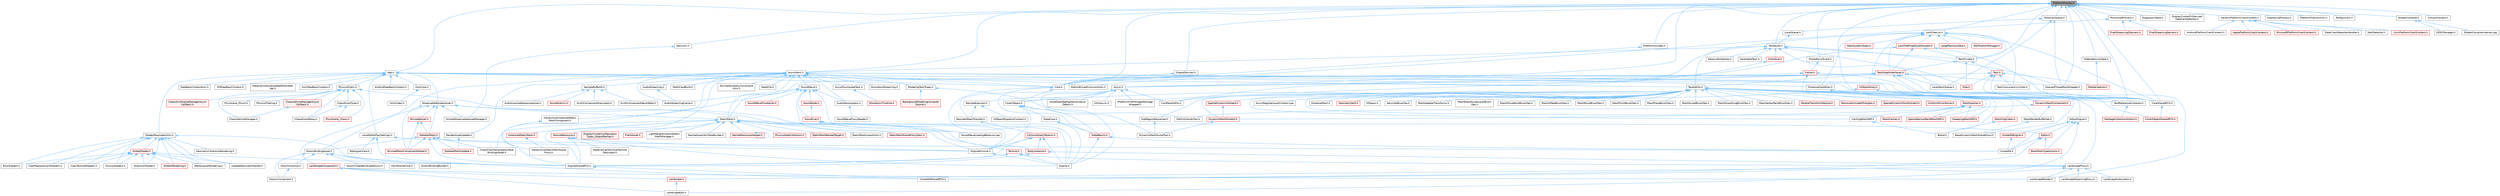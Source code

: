 digraph "PlatformProcess.h"
{
 // INTERACTIVE_SVG=YES
 // LATEX_PDF_SIZE
  bgcolor="transparent";
  edge [fontname=Helvetica,fontsize=10,labelfontname=Helvetica,labelfontsize=10];
  node [fontname=Helvetica,fontsize=10,shape=box,height=0.2,width=0.4];
  Node1 [id="Node000001",label="PlatformProcess.h",height=0.2,width=0.4,color="gray40", fillcolor="grey60", style="filled", fontcolor="black",tooltip=" "];
  Node1 -> Node2 [id="edge1_Node000001_Node000002",dir="back",color="steelblue1",style="solid",tooltip=" "];
  Node2 [id="Node000002",label="App.h",height=0.2,width=0.4,color="grey40", fillcolor="white", style="filled",URL="$de/d8b/App_8h.html",tooltip=" "];
  Node2 -> Node3 [id="edge2_Node000002_Node000003",dir="back",color="steelblue1",style="solid",tooltip=" "];
  Node3 [id="Node000003",label="AndroidFeedbackContext.h",height=0.2,width=0.4,color="grey40", fillcolor="white", style="filled",URL="$d3/ddd/AndroidFeedbackContext_8h.html",tooltip=" "];
  Node2 -> Node4 [id="edge3_Node000002_Node000004",dir="back",color="steelblue1",style="solid",tooltip=" "];
  Node4 [id="Node000004",label="Core.h",height=0.2,width=0.4,color="grey40", fillcolor="white", style="filled",URL="$d6/dd7/Core_8h.html",tooltip=" "];
  Node4 -> Node5 [id="edge4_Node000004_Node000005",dir="back",color="steelblue1",style="solid",tooltip=" "];
  Node5 [id="Node000005",label="CoreUObject.h",height=0.2,width=0.4,color="grey40", fillcolor="white", style="filled",URL="$d0/ded/CoreUObject_8h.html",tooltip=" "];
  Node5 -> Node6 [id="edge5_Node000005_Node000006",dir="back",color="steelblue1",style="solid",tooltip=" "];
  Node6 [id="Node000006",label="Engine.h",height=0.2,width=0.4,color="grey40", fillcolor="white", style="filled",URL="$d1/d34/Public_2Engine_8h.html",tooltip=" "];
  Node5 -> Node7 [id="edge6_Node000005_Node000007",dir="back",color="steelblue1",style="solid",tooltip=" "];
  Node7 [id="Node000007",label="EngineMinimal.h",height=0.2,width=0.4,color="grey40", fillcolor="white", style="filled",URL="$d0/d2c/EngineMinimal_8h.html",tooltip=" "];
  Node7 -> Node6 [id="edge7_Node000007_Node000006",dir="back",color="steelblue1",style="solid",tooltip=" "];
  Node5 -> Node8 [id="edge8_Node000005_Node000008",dir="back",color="steelblue1",style="solid",tooltip=" "];
  Node8 [id="Node000008",label="SlateBasics.h",height=0.2,width=0.4,color="red", fillcolor="#FFF0F0", style="filled",URL="$da/d2f/SlateBasics_8h.html",tooltip=" "];
  Node8 -> Node6 [id="edge9_Node000008_Node000006",dir="back",color="steelblue1",style="solid",tooltip=" "];
  Node8 -> Node11 [id="edge10_Node000008_Node000011",dir="back",color="steelblue1",style="solid",tooltip=" "];
  Node11 [id="Node000011",label="UnrealEd.h",height=0.2,width=0.4,color="grey40", fillcolor="white", style="filled",URL="$d2/d5f/UnrealEd_8h.html",tooltip=" "];
  Node5 -> Node12 [id="edge11_Node000005_Node000012",dir="back",color="steelblue1",style="solid",tooltip=" "];
  Node12 [id="Node000012",label="SlateCore.h",height=0.2,width=0.4,color="grey40", fillcolor="white", style="filled",URL="$dc/d03/SlateCore_8h.html",tooltip=" "];
  Node12 -> Node6 [id="edge12_Node000012_Node000006",dir="back",color="steelblue1",style="solid",tooltip=" "];
  Node12 -> Node8 [id="edge13_Node000012_Node000008",dir="back",color="steelblue1",style="solid",tooltip=" "];
  Node4 -> Node6 [id="edge14_Node000004_Node000006",dir="back",color="steelblue1",style="solid",tooltip=" "];
  Node4 -> Node8 [id="edge15_Node000004_Node000008",dir="back",color="steelblue1",style="solid",tooltip=" "];
  Node2 -> Node13 [id="edge16_Node000002_Node000013",dir="back",color="steelblue1",style="solid",tooltip=" "];
  Node13 [id="Node000013",label="CoreSharedPCH.h",height=0.2,width=0.4,color="grey40", fillcolor="white", style="filled",URL="$d8/de5/CoreSharedPCH_8h.html",tooltip=" "];
  Node13 -> Node14 [id="edge17_Node000013_Node000014",dir="back",color="steelblue1",style="solid",tooltip=" "];
  Node14 [id="Node000014",label="CoreUObjectSharedPCH.h",height=0.2,width=0.4,color="red", fillcolor="#FFF0F0", style="filled",URL="$de/d2f/CoreUObjectSharedPCH_8h.html",tooltip=" "];
  Node2 -> Node18 [id="edge18_Node000002_Node000018",dir="back",color="steelblue1",style="solid",tooltip=" "];
  Node18 [id="Node000018",label="FeedbackContextAnsi.h",height=0.2,width=0.4,color="grey40", fillcolor="white", style="filled",URL="$de/d11/FeedbackContextAnsi_8h.html",tooltip=" "];
  Node2 -> Node19 [id="edge19_Node000002_Node000019",dir="back",color="steelblue1",style="solid",tooltip=" "];
  Node19 [id="Node000019",label="IOSFeedbackContext.h",height=0.2,width=0.4,color="grey40", fillcolor="white", style="filled",URL="$d5/daa/IOSFeedbackContext_8h.html",tooltip=" "];
  Node2 -> Node20 [id="edge20_Node000002_Node000020",dir="back",color="steelblue1",style="solid",tooltip=" "];
  Node20 [id="Node000020",label="LevelEditorPlaySettings.h",height=0.2,width=0.4,color="grey40", fillcolor="white", style="filled",URL="$d4/d3b/LevelEditorPlaySettings_8h.html",tooltip=" "];
  Node20 -> Node21 [id="edge21_Node000020_Node000021",dir="back",color="steelblue1",style="solid",tooltip=" "];
  Node21 [id="Node000021",label="SDesignerView.h",height=0.2,width=0.4,color="grey40", fillcolor="white", style="filled",URL="$d2/d14/SDesignerView_8h.html",tooltip=" "];
  Node20 -> Node11 [id="edge22_Node000020_Node000011",dir="back",color="steelblue1",style="solid",tooltip=" "];
  Node20 -> Node17 [id="edge23_Node000020_Node000017",dir="back",color="steelblue1",style="solid",tooltip=" "];
  Node17 [id="Node000017",label="UnrealEdSharedPCH.h",height=0.2,width=0.4,color="grey40", fillcolor="white", style="filled",URL="$d1/de6/UnrealEdSharedPCH_8h.html",tooltip=" "];
  Node2 -> Node22 [id="edge24_Node000002_Node000022",dir="back",color="steelblue1",style="solid",tooltip=" "];
  Node22 [id="Node000022",label="MallocBinnedCommonUtils.h",height=0.2,width=0.4,color="grey40", fillcolor="white", style="filled",URL="$dc/ded/MallocBinnedCommonUtils_8h.html",tooltip=" "];
  Node2 -> Node23 [id="edge25_Node000002_Node000023",dir="back",color="steelblue1",style="solid",tooltip=" "];
  Node23 [id="Node000023",label="MaterialInstanceUpdateParameter\lSet.h",height=0.2,width=0.4,color="grey40", fillcolor="white", style="filled",URL="$dd/df7/MaterialInstanceUpdateParameterSet_8h.html",tooltip=" "];
  Node2 -> Node24 [id="edge26_Node000002_Node000024",dir="back",color="steelblue1",style="solid",tooltip=" "];
  Node24 [id="Node000024",label="ParallelFor.h",height=0.2,width=0.4,color="grey40", fillcolor="white", style="filled",URL="$d2/da1/ParallelFor_8h.html",tooltip=" "];
  Node24 -> Node25 [id="edge27_Node000024_Node000025",dir="back",color="steelblue1",style="solid",tooltip=" "];
  Node25 [id="Node000025",label="AsyncRegisterLevelContext.cpp",height=0.2,width=0.4,color="grey40", fillcolor="white", style="filled",URL="$da/df8/AsyncRegisterLevelContext_8cpp.html",tooltip=" "];
  Node24 -> Node26 [id="edge28_Node000024_Node000026",dir="back",color="steelblue1",style="solid",tooltip=" "];
  Node26 [id="Node000026",label="Blend.h",height=0.2,width=0.4,color="grey40", fillcolor="white", style="filled",URL="$d4/d80/Blend_8h.html",tooltip=" "];
  Node24 -> Node27 [id="edge29_Node000024_Node000027",dir="back",color="steelblue1",style="solid",tooltip=" "];
  Node27 [id="Node000027",label="CachingMeshSDF.h",height=0.2,width=0.4,color="grey40", fillcolor="white", style="filled",URL="$d3/de9/CachingMeshSDF_8h.html",tooltip=" "];
  Node27 -> Node26 [id="edge30_Node000027_Node000026",dir="back",color="steelblue1",style="solid",tooltip=" "];
  Node24 -> Node13 [id="edge31_Node000024_Node000013",dir="back",color="steelblue1",style="solid",tooltip=" "];
  Node24 -> Node28 [id="edge32_Node000024_Node000028",dir="back",color="steelblue1",style="solid",tooltip=" "];
  Node28 [id="Node000028",label="CoroParallelFor.h",height=0.2,width=0.4,color="grey40", fillcolor="white", style="filled",URL="$d2/d05/CoroParallelFor_8h.html",tooltip=" "];
  Node24 -> Node29 [id="edge33_Node000024_Node000029",dir="back",color="steelblue1",style="solid",tooltip=" "];
  Node29 [id="Node000029",label="DisplaceMesh.h",height=0.2,width=0.4,color="grey40", fillcolor="white", style="filled",URL="$da/df2/DisplaceMesh_8h.html",tooltip=" "];
  Node24 -> Node30 [id="edge34_Node000024_Node000030",dir="back",color="steelblue1",style="solid",tooltip=" "];
  Node30 [id="Node000030",label="DynamicMeshOctree3.h",height=0.2,width=0.4,color="red", fillcolor="#FFF0F0", style="filled",URL="$d8/d9f/DynamicMeshOctree3_8h.html",tooltip=" "];
  Node30 -> Node32 [id="edge35_Node000030_Node000032",dir="back",color="steelblue1",style="solid",tooltip=" "];
  Node32 [id="Node000032",label="DynamicMeshSculptTool.h",height=0.2,width=0.4,color="grey40", fillcolor="white", style="filled",URL="$d6/d16/DynamicMeshSculptTool_8h.html",tooltip=" "];
  Node24 -> Node39 [id="edge36_Node000024_Node000039",dir="back",color="steelblue1",style="solid",tooltip=" "];
  Node39 [id="Node000039",label="FastReferenceCollector.h",height=0.2,width=0.4,color="grey40", fillcolor="white", style="filled",URL="$dd/d44/FastReferenceCollector_8h.html",tooltip=" "];
  Node39 -> Node40 [id="edge37_Node000039_Node000040",dir="back",color="steelblue1",style="solid",tooltip=" "];
  Node40 [id="Node000040",label="GarbageCollectionHistory.h",height=0.2,width=0.4,color="red", fillcolor="#FFF0F0", style="filled",URL="$d5/dee/GarbageCollectionHistory_8h.html",tooltip=" "];
  Node24 -> Node42 [id="edge38_Node000024_Node000042",dir="back",color="steelblue1",style="solid",tooltip=" "];
  Node42 [id="Node000042",label="GeometrySet3.h",height=0.2,width=0.4,color="red", fillcolor="#FFF0F0", style="filled",URL="$d2/d39/GeometrySet3_8h.html",tooltip=" "];
  Node24 -> Node58 [id="edge39_Node000024_Node000058",dir="back",color="steelblue1",style="solid",tooltip=" "];
  Node58 [id="Node000058",label="KMeans.h",height=0.2,width=0.4,color="grey40", fillcolor="white", style="filled",URL="$df/d83/KMeans_8h.html",tooltip=" "];
  Node24 -> Node59 [id="edge40_Node000024_Node000059",dir="back",color="steelblue1",style="solid",tooltip=" "];
  Node59 [id="Node000059",label="KelvinletBrushOp.h",height=0.2,width=0.4,color="grey40", fillcolor="white", style="filled",URL="$d9/d5c/KelvinletBrushOp_8h.html",tooltip=" "];
  Node24 -> Node60 [id="edge41_Node000024_Node000060",dir="back",color="steelblue1",style="solid",tooltip=" "];
  Node60 [id="Node000060",label="MarchingCubes.h",height=0.2,width=0.4,color="red", fillcolor="#FFF0F0", style="filled",URL="$d8/d16/MarchingCubes_8h.html",tooltip=" "];
  Node60 -> Node26 [id="edge42_Node000060_Node000026",dir="back",color="steelblue1",style="solid",tooltip=" "];
  Node24 -> Node63 [id="edge43_Node000024_Node000063",dir="back",color="steelblue1",style="solid",tooltip=" "];
  Node63 [id="Node000063",label="MeshAdapterTransforms.h",height=0.2,width=0.4,color="grey40", fillcolor="white", style="filled",URL="$dd/da3/MeshAdapterTransforms_8h.html",tooltip=" "];
  Node24 -> Node64 [id="edge44_Node000024_Node000064",dir="back",color="steelblue1",style="solid",tooltip=" "];
  Node64 [id="Node000064",label="MeshCaches.h",height=0.2,width=0.4,color="red", fillcolor="#FFF0F0", style="filled",URL="$d4/d5e/MeshCaches_8h.html",tooltip=" "];
  Node24 -> Node74 [id="edge45_Node000024_Node000074",dir="back",color="steelblue1",style="solid",tooltip=" "];
  Node74 [id="Node000074",label="MeshEraseSculptLayerBrush\lOps.h",height=0.2,width=0.4,color="grey40", fillcolor="white", style="filled",URL="$d3/dab/MeshEraseSculptLayerBrushOps_8h.html",tooltip=" "];
  Node24 -> Node75 [id="edge46_Node000024_Node000075",dir="back",color="steelblue1",style="solid",tooltip=" "];
  Node75 [id="Node000075",label="MeshGroupPaintBrushOps.h",height=0.2,width=0.4,color="grey40", fillcolor="white", style="filled",URL="$d4/df8/MeshGroupPaintBrushOps_8h.html",tooltip=" "];
  Node24 -> Node76 [id="edge47_Node000024_Node000076",dir="back",color="steelblue1",style="solid",tooltip=" "];
  Node76 [id="Node000076",label="MeshInflateBrushOps.h",height=0.2,width=0.4,color="grey40", fillcolor="white", style="filled",URL="$d7/d16/MeshInflateBrushOps_8h.html",tooltip=" "];
  Node24 -> Node77 [id="edge48_Node000024_Node000077",dir="back",color="steelblue1",style="solid",tooltip=" "];
  Node77 [id="Node000077",label="MeshMoveBrushOps.h",height=0.2,width=0.4,color="grey40", fillcolor="white", style="filled",URL="$dd/dcb/MeshMoveBrushOps_8h.html",tooltip=" "];
  Node24 -> Node78 [id="edge49_Node000024_Node000078",dir="back",color="steelblue1",style="solid",tooltip=" "];
  Node78 [id="Node000078",label="MeshPinchBrushOps.h",height=0.2,width=0.4,color="grey40", fillcolor="white", style="filled",URL="$dc/dbe/MeshPinchBrushOps_8h.html",tooltip=" "];
  Node24 -> Node79 [id="edge50_Node000024_Node000079",dir="back",color="steelblue1",style="solid",tooltip=" "];
  Node79 [id="Node000079",label="MeshPlaneBrushOps.h",height=0.2,width=0.4,color="grey40", fillcolor="white", style="filled",URL="$de/d05/MeshPlaneBrushOps_8h.html",tooltip=" "];
  Node24 -> Node80 [id="edge51_Node000024_Node000080",dir="back",color="steelblue1",style="solid",tooltip=" "];
  Node80 [id="Node000080",label="MeshQueries.h",height=0.2,width=0.4,color="red", fillcolor="#FFF0F0", style="filled",URL="$d1/d76/MeshQueries_8h.html",tooltip=" "];
  Node80 -> Node27 [id="edge52_Node000080_Node000027",dir="back",color="steelblue1",style="solid",tooltip=" "];
  Node80 -> Node30 [id="edge53_Node000080_Node000030",dir="back",color="steelblue1",style="solid",tooltip=" "];
  Node80 -> Node64 [id="edge54_Node000080_Node000064",dir="back",color="steelblue1",style="solid",tooltip=" "];
  Node80 -> Node196 [id="edge55_Node000080_Node000196",dir="back",color="steelblue1",style="solid",tooltip=" "];
  Node196 [id="Node000196",label="SparseNarrowBandMeshSDF.h",height=0.2,width=0.4,color="red", fillcolor="#FFF0F0", style="filled",URL="$d2/d60/SparseNarrowBandMeshSDF_8h.html",tooltip=" "];
  Node80 -> Node197 [id="edge56_Node000080_Node000197",dir="back",color="steelblue1",style="solid",tooltip=" "];
  Node197 [id="Node000197",label="SweepingMeshSDF.h",height=0.2,width=0.4,color="red", fillcolor="#FFF0F0", style="filled",URL="$d9/d76/SweepingMeshSDF_8h.html",tooltip=" "];
  Node24 -> Node198 [id="edge57_Node000024_Node000198",dir="back",color="steelblue1",style="solid",tooltip=" "];
  Node198 [id="Node000198",label="MeshRenderBufferSet.h",height=0.2,width=0.4,color="grey40", fillcolor="white", style="filled",URL="$de/dc2/MeshRenderBufferSet_8h.html",tooltip=" "];
  Node198 -> Node199 [id="edge58_Node000198_Node000199",dir="back",color="steelblue1",style="solid",tooltip=" "];
  Node199 [id="Node000199",label="BaseDynamicMeshSceneProxy.h",height=0.2,width=0.4,color="grey40", fillcolor="white", style="filled",URL="$d2/dee/BaseDynamicMeshSceneProxy_8h.html",tooltip=" "];
  Node24 -> Node200 [id="edge59_Node000024_Node000200",dir="back",color="steelblue1",style="solid",tooltip=" "];
  Node200 [id="Node000200",label="MeshSculptBrushOps.h",height=0.2,width=0.4,color="grey40", fillcolor="white", style="filled",URL="$d1/dc9/MeshSculptBrushOps_8h.html",tooltip=" "];
  Node24 -> Node201 [id="edge60_Node000024_Node000201",dir="back",color="steelblue1",style="solid",tooltip=" "];
  Node201 [id="Node000201",label="MeshSmoothingBrushOps.h",height=0.2,width=0.4,color="grey40", fillcolor="white", style="filled",URL="$dd/d1d/MeshSmoothingBrushOps_8h.html",tooltip=" "];
  Node24 -> Node202 [id="edge61_Node000024_Node000202",dir="back",color="steelblue1",style="solid",tooltip=" "];
  Node202 [id="Node000202",label="MeshVertexPaintBrushOps.h",height=0.2,width=0.4,color="grey40", fillcolor="white", style="filled",URL="$df/d5b/MeshVertexPaintBrushOps_8h.html",tooltip=" "];
  Node24 -> Node203 [id="edge62_Node000024_Node000203",dir="back",color="steelblue1",style="solid",tooltip=" "];
  Node203 [id="Node000203",label="ParallelTransformReduce.h",height=0.2,width=0.4,color="red", fillcolor="#FFF0F0", style="filled",URL="$d8/de7/ParallelTransformReduce_8h.html",tooltip=" "];
  Node24 -> Node71 [id="edge63_Node000024_Node000071",dir="back",color="steelblue1",style="solid",tooltip=" "];
  Node71 [id="Node000071",label="RemoveOccludedTriangles.h",height=0.2,width=0.4,color="red", fillcolor="#FFF0F0", style="filled",URL="$dc/d7b/RemoveOccludedTriangles_8h.html",tooltip=" "];
  Node24 -> Node204 [id="edge64_Node000024_Node000204",dir="back",color="steelblue1",style="solid",tooltip=" "];
  Node204 [id="Node000204",label="SparseDynamicOctree3.h",height=0.2,width=0.4,color="red", fillcolor="#FFF0F0", style="filled",URL="$df/d29/SparseDynamicOctree3_8h.html",tooltip=" "];
  Node204 -> Node30 [id="edge65_Node000204_Node000030",dir="back",color="steelblue1",style="solid",tooltip=" "];
  Node24 -> Node205 [id="edge66_Node000024_Node000205",dir="back",color="steelblue1",style="solid",tooltip=" "];
  Node205 [id="Node000205",label="SparseDynamicPointOctree3.h",height=0.2,width=0.4,color="red", fillcolor="#FFF0F0", style="filled",URL="$d5/dba/SparseDynamicPointOctree3_8h.html",tooltip=" "];
  Node24 -> Node196 [id="edge67_Node000024_Node000196",dir="back",color="steelblue1",style="solid",tooltip=" "];
  Node24 -> Node206 [id="edge68_Node000024_Node000206",dir="back",color="steelblue1",style="solid",tooltip=" "];
  Node206 [id="Node000206",label="SubRegionRemesher.h",height=0.2,width=0.4,color="grey40", fillcolor="white", style="filled",URL="$d9/d7c/SubRegionRemesher_8h.html",tooltip=" "];
  Node206 -> Node32 [id="edge69_Node000206_Node000032",dir="back",color="steelblue1",style="solid",tooltip=" "];
  Node24 -> Node197 [id="edge70_Node000024_Node000197",dir="back",color="steelblue1",style="solid",tooltip=" "];
  Node24 -> Node207 [id="edge71_Node000024_Node000207",dir="back",color="steelblue1",style="solid",tooltip=" "];
  Node207 [id="Node000207",label="UniformMirrorSolver.h",height=0.2,width=0.4,color="red", fillcolor="#FFF0F0", style="filled",URL="$dd/dfd/UniformMirrorSolver_8h.html",tooltip=" "];
  Node2 -> Node212 [id="edge72_Node000002_Node000212",dir="back",color="steelblue1",style="solid",tooltip=" "];
  Node212 [id="Node000212",label="PhysicsPublic.h",height=0.2,width=0.4,color="grey40", fillcolor="white", style="filled",URL="$de/de4/PhysicsPublic_8h.html",tooltip=" "];
  Node212 -> Node213 [id="edge73_Node000212_Node000213",dir="back",color="steelblue1",style="solid",tooltip=" "];
  Node213 [id="Node000213",label="BodyInstance.h",height=0.2,width=0.4,color="red", fillcolor="#FFF0F0", style="filled",URL="$d3/d42/BodyInstance_8h.html",tooltip=" "];
  Node213 -> Node16 [id="edge74_Node000213_Node000016",dir="back",color="steelblue1",style="solid",tooltip=" "];
  Node16 [id="Node000016",label="EngineSharedPCH.h",height=0.2,width=0.4,color="grey40", fillcolor="white", style="filled",URL="$dc/dbb/EngineSharedPCH_8h.html",tooltip=" "];
  Node16 -> Node17 [id="edge75_Node000016_Node000017",dir="back",color="steelblue1",style="solid",tooltip=" "];
  Node213 -> Node227 [id="edge76_Node000213_Node000227",dir="back",color="steelblue1",style="solid",tooltip=" "];
  Node227 [id="Node000227",label="LandscapeProxy.h",height=0.2,width=0.4,color="grey40", fillcolor="white", style="filled",URL="$db/dae/LandscapeProxy_8h.html",tooltip=" "];
  Node227 -> Node228 [id="edge77_Node000227_Node000228",dir="back",color="steelblue1",style="solid",tooltip=" "];
  Node228 [id="Node000228",label="Landscape.h",height=0.2,width=0.4,color="red", fillcolor="#FFF0F0", style="filled",URL="$d5/dd6/Landscape_8h.html",tooltip=" "];
  Node228 -> Node229 [id="edge78_Node000228_Node000229",dir="back",color="steelblue1",style="solid",tooltip=" "];
  Node229 [id="Node000229",label="LandscapeEdit.h",height=0.2,width=0.4,color="grey40", fillcolor="white", style="filled",URL="$df/d61/LandscapeEdit_8h.html",tooltip=" "];
  Node227 -> Node229 [id="edge79_Node000227_Node000229",dir="back",color="steelblue1",style="solid",tooltip=" "];
  Node227 -> Node234 [id="edge80_Node000227_Node000234",dir="back",color="steelblue1",style="solid",tooltip=" "];
  Node234 [id="Node000234",label="LandscapeRender.h",height=0.2,width=0.4,color="grey40", fillcolor="white", style="filled",URL="$df/d67/LandscapeRender_8h.html",tooltip=" "];
  Node227 -> Node235 [id="edge81_Node000227_Node000235",dir="back",color="steelblue1",style="solid",tooltip=" "];
  Node235 [id="Node000235",label="LandscapeStreamingProxy.h",height=0.2,width=0.4,color="grey40", fillcolor="white", style="filled",URL="$de/d5a/LandscapeStreamingProxy_8h.html",tooltip=" "];
  Node227 -> Node236 [id="edge82_Node000227_Node000236",dir="back",color="steelblue1",style="solid",tooltip=" "];
  Node236 [id="Node000236",label="LandscapeSubsystem.h",height=0.2,width=0.4,color="grey40", fillcolor="white", style="filled",URL="$d7/ddd/LandscapeSubsystem_8h.html",tooltip=" "];
  Node212 -> Node556 [id="edge83_Node000212_Node000556",dir="back",color="steelblue1",style="solid",tooltip=" "];
  Node556 [id="Node000556",label="ChaosEventRelay.h",height=0.2,width=0.4,color="grey40", fillcolor="white", style="filled",URL="$d4/dc3/ChaosEventRelay_8h.html",tooltip=" "];
  Node212 -> Node557 [id="edge84_Node000212_Node000557",dir="back",color="steelblue1",style="solid",tooltip=" "];
  Node557 [id="Node000557",label="ChaosEventType.h",height=0.2,width=0.4,color="grey40", fillcolor="white", style="filled",URL="$de/d9f/ChaosEventType_8h.html",tooltip=" "];
  Node557 -> Node556 [id="edge85_Node000557_Node000556",dir="back",color="steelblue1",style="solid",tooltip=" "];
  Node557 -> Node558 [id="edge86_Node000557_Node000558",dir="back",color="steelblue1",style="solid",tooltip=" "];
  Node558 [id="Node000558",label="PhysScene_Chaos.h",height=0.2,width=0.4,color="red", fillcolor="#FFF0F0", style="filled",URL="$d7/dc5/PhysScene__Chaos_8h.html",tooltip=" "];
  Node212 -> Node560 [id="edge87_Node000212_Node000560",dir="back",color="steelblue1",style="solid",tooltip=" "];
  Node560 [id="Node000560",label="ChaosSimModuleManagerAsync\lCallback.h",height=0.2,width=0.4,color="red", fillcolor="#FFF0F0", style="filled",URL="$d7/dd0/ChaosSimModuleManagerAsyncCallback_8h.html",tooltip=" "];
  Node212 -> Node565 [id="edge88_Node000212_Node000565",dir="back",color="steelblue1",style="solid",tooltip=" "];
  Node565 [id="Node000565",label="ChaosVehicleManager.h",height=0.2,width=0.4,color="grey40", fillcolor="white", style="filled",URL="$d3/d70/ChaosVehicleManager_8h.html",tooltip=" "];
  Node212 -> Node564 [id="edge89_Node000212_Node000564",dir="back",color="steelblue1",style="solid",tooltip=" "];
  Node564 [id="Node000564",label="ChaosVehicleManagerAsync\lCallback.h",height=0.2,width=0.4,color="red", fillcolor="#FFF0F0", style="filled",URL="$d4/dea/ChaosVehicleManagerAsyncCallback_8h.html",tooltip=" "];
  Node564 -> Node565 [id="edge90_Node000564_Node000565",dir="back",color="steelblue1",style="solid",tooltip=" "];
  Node212 -> Node558 [id="edge91_Node000212_Node000558",dir="back",color="steelblue1",style="solid",tooltip=" "];
  Node212 -> Node569 [id="edge92_Node000212_Node000569",dir="back",color="steelblue1",style="solid",tooltip=" "];
  Node569 [id="Node000569",label="PhysScene_PhysX.h",height=0.2,width=0.4,color="grey40", fillcolor="white", style="filled",URL="$db/ded/PhysScene__PhysX_8h.html",tooltip=" "];
  Node212 -> Node570 [id="edge93_Node000212_Node000570",dir="back",color="steelblue1",style="solid",tooltip=" "];
  Node570 [id="Node000570",label="PhysicsFiltering.h",height=0.2,width=0.4,color="grey40", fillcolor="white", style="filled",URL="$de/d03/PhysicsFiltering_8h.html",tooltip=" "];
  Node2 -> Node571 [id="edge94_Node000002_Node000571",dir="back",color="steelblue1",style="solid",tooltip=" "];
  Node571 [id="Node000571",label="ShaderParameterUtils.h",height=0.2,width=0.4,color="grey40", fillcolor="white", style="filled",URL="$d9/dfb/ShaderParameterUtils_8h.html",tooltip=" "];
  Node571 -> Node572 [id="edge95_Node000571_Node000572",dir="back",color="steelblue1",style="solid",tooltip=" "];
  Node572 [id="Node000572",label="BinkShaders.h",height=0.2,width=0.4,color="grey40", fillcolor="white", style="filled",URL="$d8/d97/BinkShaders_8h.html",tooltip=" "];
  Node571 -> Node573 [id="edge96_Node000571_Node000573",dir="back",color="steelblue1",style="solid",tooltip=" "];
  Node573 [id="Node000573",label="ClearReplacementShaders.h",height=0.2,width=0.4,color="grey40", fillcolor="white", style="filled",URL="$d9/d4e/ClearReplacementShaders_8h.html",tooltip=" "];
  Node571 -> Node574 [id="edge97_Node000571_Node000574",dir="back",color="steelblue1",style="solid",tooltip=" "];
  Node574 [id="Node000574",label="CopyTextureShaders.h",height=0.2,width=0.4,color="grey40", fillcolor="white", style="filled",URL="$dc/d7f/CopyTextureShaders_8h.html",tooltip=" "];
  Node571 -> Node16 [id="edge98_Node000571_Node000016",dir="back",color="steelblue1",style="solid",tooltip=" "];
  Node571 -> Node477 [id="edge99_Node000571_Node000477",dir="back",color="steelblue1",style="solid",tooltip=" "];
  Node477 [id="Node000477",label="GeometryCollectionRendering.h",height=0.2,width=0.4,color="grey40", fillcolor="white", style="filled",URL="$dc/d68/GeometryCollectionRendering_8h.html",tooltip=" "];
  Node571 -> Node575 [id="edge100_Node000571_Node000575",dir="back",color="steelblue1",style="solid",tooltip=" "];
  Node575 [id="Node000575",label="GlobalShader.h",height=0.2,width=0.4,color="red", fillcolor="#FFF0F0", style="filled",URL="$db/de3/GlobalShader_8h.html",tooltip=" "];
  Node575 -> Node572 [id="edge101_Node000575_Node000572",dir="back",color="steelblue1",style="solid",tooltip=" "];
  Node575 -> Node573 [id="edge102_Node000575_Node000573",dir="back",color="steelblue1",style="solid",tooltip=" "];
  Node575 -> Node574 [id="edge103_Node000575_Node000574",dir="back",color="steelblue1",style="solid",tooltip=" "];
  Node575 -> Node16 [id="edge104_Node000575_Node000016",dir="back",color="steelblue1",style="solid",tooltip=" "];
  Node575 -> Node585 [id="edge105_Node000575_Node000585",dir="back",color="steelblue1",style="solid",tooltip=" "];
  Node585 [id="Node000585",label="OculusShaders.h",height=0.2,width=0.4,color="grey40", fillcolor="white", style="filled",URL="$d5/d66/OculusShaders_8h.html",tooltip=" "];
  Node575 -> Node586 [id="edge106_Node000575_Node000586",dir="back",color="steelblue1",style="solid",tooltip=" "];
  Node586 [id="Node000586",label="OneColorShader.h",height=0.2,width=0.4,color="grey40", fillcolor="white", style="filled",URL="$dc/d2c/OneColorShader_8h.html",tooltip=" "];
  Node575 -> Node589 [id="edge107_Node000575_Node000589",dir="back",color="steelblue1",style="solid",tooltip=" "];
  Node589 [id="Node000589",label="ScreenRendering.h",height=0.2,width=0.4,color="red", fillcolor="#FFF0F0", style="filled",URL="$d8/d7a/ScreenRendering_8h.html",tooltip=" "];
  Node575 -> Node593 [id="edge108_Node000575_Node000593",dir="back",color="steelblue1",style="solid",tooltip=" "];
  Node593 [id="Node000593",label="StereoLayerRendering.h",height=0.2,width=0.4,color="grey40", fillcolor="white", style="filled",URL="$d9/dee/StereoLayerRendering_8h.html",tooltip=" "];
  Node575 -> Node594 [id="edge109_Node000575_Node000594",dir="back",color="steelblue1",style="solid",tooltip=" "];
  Node594 [id="Node000594",label="UpdateDescriptorHandle.h",height=0.2,width=0.4,color="grey40", fillcolor="white", style="filled",URL="$d4/dfc/UpdateDescriptorHandle_8h.html",tooltip=" "];
  Node571 -> Node585 [id="edge110_Node000571_Node000585",dir="back",color="steelblue1",style="solid",tooltip=" "];
  Node571 -> Node586 [id="edge111_Node000571_Node000586",dir="back",color="steelblue1",style="solid",tooltip=" "];
  Node571 -> Node589 [id="edge112_Node000571_Node000589",dir="back",color="steelblue1",style="solid",tooltip=" "];
  Node571 -> Node593 [id="edge113_Node000571_Node000593",dir="back",color="steelblue1",style="solid",tooltip=" "];
  Node571 -> Node594 [id="edge114_Node000571_Node000594",dir="back",color="steelblue1",style="solid",tooltip=" "];
  Node2 -> Node596 [id="edge115_Node000002_Node000596",dir="back",color="steelblue1",style="solid",tooltip=" "];
  Node596 [id="Node000596",label="StreamableRenderAsset.h",height=0.2,width=0.4,color="grey40", fillcolor="white", style="filled",URL="$d3/dbd/StreamableRenderAsset_8h.html",tooltip=" "];
  Node596 -> Node320 [id="edge116_Node000596_Node000320",dir="back",color="steelblue1",style="solid",tooltip=" "];
  Node320 [id="Node000320",label="LandscapeComponent.h",height=0.2,width=0.4,color="red", fillcolor="#FFF0F0", style="filled",URL="$d4/dba/LandscapeComponent_8h.html",tooltip=" "];
  Node320 -> Node228 [id="edge117_Node000320_Node000228",dir="back",color="steelblue1",style="solid",tooltip=" "];
  Node320 -> Node229 [id="edge118_Node000320_Node000229",dir="back",color="steelblue1",style="solid",tooltip=" "];
  Node320 -> Node234 [id="edge119_Node000320_Node000234",dir="back",color="steelblue1",style="solid",tooltip=" "];
  Node596 -> Node528 [id="edge120_Node000596_Node000528",dir="back",color="steelblue1",style="solid",tooltip=" "];
  Node528 [id="Node000528",label="SimpleStreamableAssetManager.h",height=0.2,width=0.4,color="grey40", fillcolor="white", style="filled",URL="$df/d02/SimpleStreamableAssetManager_8h.html",tooltip=" "];
  Node596 -> Node597 [id="edge121_Node000596_Node000597",dir="back",color="steelblue1",style="solid",tooltip=" "];
  Node597 [id="Node000597",label="SkeletalMesh.h",height=0.2,width=0.4,color="red", fillcolor="#FFF0F0", style="filled",URL="$d6/de7/SkeletalMesh_8h.html",tooltip=" "];
  Node597 -> Node599 [id="edge122_Node000597_Node000599",dir="back",color="steelblue1",style="solid",tooltip=" "];
  Node599 [id="Node000599",label="ChaosFleshGenerateSurface\lBindingsNode.h",height=0.2,width=0.4,color="grey40", fillcolor="white", style="filled",URL="$db/dca/ChaosFleshGenerateSurfaceBindingsNode_8h.html",tooltip=" "];
  Node597 -> Node7 [id="edge123_Node000597_Node000007",dir="back",color="steelblue1",style="solid",tooltip=" "];
  Node597 -> Node16 [id="edge124_Node000597_Node000016",dir="back",color="steelblue1",style="solid",tooltip=" "];
  Node597 -> Node483 [id="edge125_Node000597_Node000483",dir="back",color="steelblue1",style="solid",tooltip=" "];
  Node483 [id="Node000483",label="GroomBindingAsset.h",height=0.2,width=0.4,color="grey40", fillcolor="white", style="filled",URL="$de/d26/GroomBindingAsset_8h.html",tooltip=" "];
  Node483 -> Node484 [id="edge126_Node000483_Node000484",dir="back",color="steelblue1",style="solid",tooltip=" "];
  Node484 [id="Node000484",label="GroomBindingBuilder.h",height=0.2,width=0.4,color="grey40", fillcolor="white", style="filled",URL="$d2/d2f/GroomBindingBuilder_8h.html",tooltip=" "];
  Node483 -> Node352 [id="edge127_Node000483_Node000352",dir="back",color="steelblue1",style="solid",tooltip=" "];
  Node352 [id="Node000352",label="GroomComponent.h",height=0.2,width=0.4,color="grey40", fillcolor="white", style="filled",URL="$de/d2e/GroomComponent_8h.html",tooltip=" "];
  Node483 -> Node485 [id="edge128_Node000483_Node000485",dir="back",color="steelblue1",style="solid",tooltip=" "];
  Node485 [id="Node000485",label="GroomCreateBindingOptions.h",height=0.2,width=0.4,color="grey40", fillcolor="white", style="filled",URL="$d5/dba/GroomCreateBindingOptions_8h.html",tooltip=" "];
  Node483 -> Node486 [id="edge129_Node000483_Node000486",dir="back",color="steelblue1",style="solid",tooltip=" "];
  Node486 [id="Node000486",label="GroomInstance.h",height=0.2,width=0.4,color="grey40", fillcolor="white", style="filled",URL="$dd/d47/GroomInstance_8h.html",tooltip=" "];
  Node486 -> Node352 [id="edge130_Node000486_Node000352",dir="back",color="steelblue1",style="solid",tooltip=" "];
  Node483 -> Node487 [id="edge131_Node000483_Node000487",dir="back",color="steelblue1",style="solid",tooltip=" "];
  Node487 [id="Node000487",label="HairStrandsCore.h",height=0.2,width=0.4,color="grey40", fillcolor="white", style="filled",URL="$d7/def/HairStrandsCore_8h.html",tooltip=" "];
  Node597 -> Node610 [id="edge132_Node000597_Node000610",dir="back",color="steelblue1",style="solid",tooltip=" "];
  Node610 [id="Node000610",label="SkeletalMeshUpdate.h",height=0.2,width=0.4,color="red", fillcolor="#FFF0F0", style="filled",URL="$df/d79/SkeletalMeshUpdate_8h.html",tooltip=" "];
  Node597 -> Node436 [id="edge133_Node000597_Node000436",dir="back",color="steelblue1",style="solid",tooltip=" "];
  Node436 [id="Node000436",label="SkinnedMeshComponentHelper.h",height=0.2,width=0.4,color="red", fillcolor="#FFF0F0", style="filled",URL="$db/d81/SkinnedMeshComponentHelper_8h.html",tooltip=" "];
  Node596 -> Node612 [id="edge134_Node000596_Node000612",dir="back",color="steelblue1",style="solid",tooltip=" "];
  Node612 [id="Node000612",label="SkinnedAsset.h",height=0.2,width=0.4,color="red", fillcolor="#FFF0F0", style="filled",URL="$de/d32/SkinnedAsset_8h.html",tooltip=" "];
  Node612 -> Node597 [id="edge135_Node000612_Node000597",dir="back",color="steelblue1",style="solid",tooltip=" "];
  Node612 -> Node436 [id="edge136_Node000612_Node000436",dir="back",color="steelblue1",style="solid",tooltip=" "];
  Node596 -> Node436 [id="edge137_Node000596_Node000436",dir="back",color="steelblue1",style="solid",tooltip=" "];
  Node596 -> Node613 [id="edge138_Node000596_Node000613",dir="back",color="steelblue1",style="solid",tooltip=" "];
  Node613 [id="Node000613",label="StaticMesh.h",height=0.2,width=0.4,color="grey40", fillcolor="white", style="filled",URL="$dc/d8f/StaticMesh_8h.html",tooltip=" "];
  Node613 -> Node599 [id="edge139_Node000613_Node000599",dir="back",color="steelblue1",style="solid",tooltip=" "];
  Node613 -> Node614 [id="edge140_Node000613_Node000614",dir="back",color="steelblue1",style="solid",tooltip=" "];
  Node614 [id="Node000614",label="DisplayClusterConfiguration\lTypes_OutputRemap.h",height=0.2,width=0.4,color="red", fillcolor="#FFF0F0", style="filled",URL="$d9/d4f/DisplayClusterConfigurationTypes__OutputRemap_8h.html",tooltip=" "];
  Node613 -> Node620 [id="edge141_Node000613_Node000620",dir="back",color="steelblue1",style="solid",tooltip=" "];
  Node620 [id="Node000620",label="Editor.h",height=0.2,width=0.4,color="red", fillcolor="#FFF0F0", style="filled",URL="$de/d6e/Editor_8h.html",tooltip=" "];
  Node620 -> Node440 [id="edge142_Node000620_Node000440",dir="back",color="steelblue1",style="solid",tooltip=" "];
  Node440 [id="Node000440",label="BookMarkTypeActions.h",height=0.2,width=0.4,color="red", fillcolor="#FFF0F0", style="filled",URL="$d0/d2f/BookMarkTypeActions_8h.html",tooltip=" "];
  Node620 -> Node11 [id="edge143_Node000620_Node000011",dir="back",color="steelblue1",style="solid",tooltip=" "];
  Node620 -> Node17 [id="edge144_Node000620_Node000017",dir="back",color="steelblue1",style="solid",tooltip=" "];
  Node613 -> Node7 [id="edge145_Node000613_Node000007",dir="back",color="steelblue1",style="solid",tooltip=" "];
  Node613 -> Node16 [id="edge146_Node000613_Node000016",dir="back",color="steelblue1",style="solid",tooltip=" "];
  Node613 -> Node838 [id="edge147_Node000613_Node000838",dir="back",color="steelblue1",style="solid",tooltip=" "];
  Node838 [id="Node000838",label="FleshAsset.h",height=0.2,width=0.4,color="red", fillcolor="#FFF0F0", style="filled",URL="$d7/d5c/FleshAsset_8h.html",tooltip=" "];
  Node613 -> Node460 [id="edge148_Node000613_Node000460",dir="back",color="steelblue1",style="solid",tooltip=" "];
  Node460 [id="Node000460",label="InstancedStaticMesh.h",height=0.2,width=0.4,color="red", fillcolor="#FFF0F0", style="filled",URL="$dd/d89/InstancedStaticMesh_8h.html",tooltip=" "];
  Node460 -> Node458 [id="edge149_Node000460_Node000458",dir="back",color="steelblue1",style="solid",tooltip=" "];
  Node458 [id="Node000458",label="HierarchicalStaticMeshScene\lProxy.h",height=0.2,width=0.4,color="grey40", fillcolor="white", style="filled",URL="$d3/d4d/HierarchicalStaticMeshSceneProxy_8h.html",tooltip=" "];
  Node613 -> Node841 [id="edge150_Node000613_Node000841",dir="back",color="steelblue1",style="solid",tooltip=" "];
  Node841 [id="Node000841",label="LightWeightInstanceStatic\lMeshManager.h",height=0.2,width=0.4,color="grey40", fillcolor="white", style="filled",URL="$d4/d75/LightWeightInstanceStaticMeshManager_8h.html",tooltip=" "];
  Node613 -> Node842 [id="edge151_Node000613_Node000842",dir="back",color="steelblue1",style="solid",tooltip=" "];
  Node842 [id="Node000842",label="NaniteAssemblyDataBuilder.h",height=0.2,width=0.4,color="grey40", fillcolor="white", style="filled",URL="$d4/d5c/NaniteAssemblyDataBuilder_8h.html",tooltip=" "];
  Node613 -> Node583 [id="edge152_Node000613_Node000583",dir="back",color="steelblue1",style="solid",tooltip=" "];
  Node583 [id="Node000583",label="NaniteResourcesHelper.h",height=0.2,width=0.4,color="red", fillcolor="#FFF0F0", style="filled",URL="$dc/d48/NaniteResourcesHelper_8h.html",tooltip=" "];
  Node583 -> Node583 [id="edge153_Node000583_Node000583",dir="back",color="steelblue1",style="solid",tooltip=" "];
  Node613 -> Node843 [id="edge154_Node000613_Node000843",dir="back",color="steelblue1",style="solid",tooltip=" "];
  Node843 [id="Node000843",label="PhysicsDataCollection.h",height=0.2,width=0.4,color="red", fillcolor="#FFF0F0", style="filled",URL="$d0/de2/PhysicsDataCollection_8h.html",tooltip=" "];
  Node613 -> Node844 [id="edge155_Node000613_Node000844",dir="back",color="steelblue1",style="solid",tooltip=" "];
  Node844 [id="Node000844",label="StaticMeshBackedTarget.h",height=0.2,width=0.4,color="red", fillcolor="#FFF0F0", style="filled",URL="$db/d72/StaticMeshBackedTarget_8h.html",tooltip=" "];
  Node613 -> Node845 [id="edge156_Node000613_Node000845",dir="back",color="steelblue1",style="solid",tooltip=" "];
  Node845 [id="Node000845",label="StaticMeshImportUtils.h",height=0.2,width=0.4,color="grey40", fillcolor="white", style="filled",URL="$df/db9/StaticMeshImportUtils_8h.html",tooltip=" "];
  Node613 -> Node491 [id="edge157_Node000613_Node000491",dir="back",color="steelblue1",style="solid",tooltip=" "];
  Node491 [id="Node000491",label="StaticMeshSceneProxyDesc.h",height=0.2,width=0.4,color="red", fillcolor="#FFF0F0", style="filled",URL="$d0/d31/StaticMeshSceneProxyDesc_8h.html",tooltip=" "];
  Node596 -> Node846 [id="edge158_Node000596_Node000846",dir="back",color="steelblue1",style="solid",tooltip=" "];
  Node846 [id="Node000846",label="Texture.h",height=0.2,width=0.4,color="red", fillcolor="#FFF0F0", style="filled",URL="$d9/dbf/Texture_8h.html",tooltip=" "];
  Node846 -> Node6 [id="edge159_Node000846_Node000006",dir="back",color="steelblue1",style="solid",tooltip=" "];
  Node846 -> Node16 [id="edge160_Node000846_Node000016",dir="back",color="steelblue1",style="solid",tooltip=" "];
  Node846 -> Node227 [id="edge161_Node000846_Node000227",dir="back",color="steelblue1",style="solid",tooltip=" "];
  Node2 -> Node921 [id="edge162_Node000002_Node000921",dir="back",color="steelblue1",style="solid",tooltip=" "];
  Node921 [id="Node000921",label="UnixFeedbackContext.h",height=0.2,width=0.4,color="grey40", fillcolor="white", style="filled",URL="$d2/db0/UnixFeedbackContext_8h.html",tooltip=" "];
  Node2 -> Node922 [id="edge163_Node000002_Node000922",dir="back",color="steelblue1",style="solid",tooltip=" "];
  Node922 [id="Node000922",label="UtilsCore.h",height=0.2,width=0.4,color="grey40", fillcolor="white", style="filled",URL="$d2/d12/UtilsCore_8h.html",tooltip=" "];
  Node922 -> Node923 [id="edge164_Node000922_Node000923",dir="back",color="steelblue1",style="solid",tooltip=" "];
  Node923 [id="Node000923",label="UtilsVideo.h",height=0.2,width=0.4,color="grey40", fillcolor="white", style="filled",URL="$d0/d2e/UtilsVideo_8h.html",tooltip=" "];
  Node1 -> Node924 [id="edge165_Node000001_Node000924",dir="back",color="steelblue1",style="solid",tooltip=" "];
  Node924 [id="Node000924",label="Async.h",height=0.2,width=0.4,color="grey40", fillcolor="white", style="filled",URL="$d7/ddf/Async_8h.html",tooltip=" "];
  Node924 -> Node925 [id="edge166_Node000924_Node000925",dir="back",color="steelblue1",style="solid",tooltip=" "];
  Node925 [id="Node000925",label="AssetDataTagMapSerialization\lDetails.h",height=0.2,width=0.4,color="grey40", fillcolor="white", style="filled",URL="$d5/d67/AssetDataTagMapSerializationDetails_8h.html",tooltip=" "];
  Node924 -> Node5 [id="edge167_Node000924_Node000005",dir="back",color="steelblue1",style="solid",tooltip=" "];
  Node924 -> Node28 [id="edge168_Node000924_Node000028",dir="back",color="steelblue1",style="solid",tooltip=" "];
  Node924 -> Node32 [id="edge169_Node000924_Node000032",dir="back",color="steelblue1",style="solid",tooltip=" "];
  Node924 -> Node926 [id="edge170_Node000924_Node000926",dir="back",color="steelblue1",style="solid",tooltip=" "];
  Node926 [id="Node000926",label="IPlatformFileManagedStorage\lWrapper.h",height=0.2,width=0.4,color="grey40", fillcolor="white", style="filled",URL="$db/d2e/IPlatformFileManagedStorageWrapper_8h.html",tooltip=" "];
  Node924 -> Node927 [id="edge171_Node000924_Node000927",dir="back",color="steelblue1",style="solid",tooltip=" "];
  Node927 [id="Node000927",label="RemoteExecutor.h",height=0.2,width=0.4,color="grey40", fillcolor="white", style="filled",URL="$d4/dbc/RemoteExecutor_8h.html",tooltip=" "];
  Node927 -> Node928 [id="edge172_Node000927_Node000928",dir="back",color="steelblue1",style="solid",tooltip=" "];
  Node928 [id="Node000928",label="RemoteObjectTransfer.h",height=0.2,width=0.4,color="grey40", fillcolor="white", style="filled",URL="$df/d26/RemoteObjectTransfer_8h.html",tooltip=" "];
  Node928 -> Node929 [id="edge173_Node000928_Node000929",dir="back",color="steelblue1",style="solid",tooltip=" "];
  Node929 [id="Node000929",label="CollisionQueryParams.h",height=0.2,width=0.4,color="red", fillcolor="#FFF0F0", style="filled",URL="$d0/d44/CollisionQueryParams_8h.html",tooltip=" "];
  Node929 -> Node213 [id="edge174_Node000929_Node000213",dir="back",color="steelblue1",style="solid",tooltip=" "];
  Node929 -> Node6 [id="edge175_Node000929_Node000006",dir="back",color="steelblue1",style="solid",tooltip=" "];
  Node929 -> Node7 [id="edge176_Node000929_Node000007",dir="back",color="steelblue1",style="solid",tooltip=" "];
  Node929 -> Node16 [id="edge177_Node000929_Node000016",dir="back",color="steelblue1",style="solid",tooltip=" "];
  Node927 -> Node1373 [id="edge178_Node000927_Node001373",dir="back",color="steelblue1",style="solid",tooltip=" "];
  Node1373 [id="Node001373",label="UObjectMigrationContext.h",height=0.2,width=0.4,color="grey40", fillcolor="white", style="filled",URL="$d8/dbd/UObjectMigrationContext_8h.html",tooltip=" "];
  Node924 -> Node928 [id="edge179_Node000924_Node000928",dir="back",color="steelblue1",style="solid",tooltip=" "];
  Node924 -> Node1374 [id="edge180_Node000924_Node001374",dir="back",color="steelblue1",style="solid",tooltip=" "];
  Node1374 [id="Node001374",label="UtilsAsync.h",height=0.2,width=0.4,color="grey40", fillcolor="white", style="filled",URL="$d2/d0c/UtilsAsync_8h.html",tooltip=" "];
  Node1 -> Node1375 [id="edge181_Node000001_Node001375",dir="back",color="steelblue1",style="solid",tooltip=" "];
  Node1375 [id="Node001375",label="AsyncWork.h",height=0.2,width=0.4,color="grey40", fillcolor="white", style="filled",URL="$da/d9a/AsyncWork_8h.html",tooltip=" "];
  Node1375 -> Node1376 [id="edge182_Node001375_Node001376",dir="back",color="steelblue1",style="solid",tooltip=" "];
  Node1376 [id="Node001376",label="AnimationStreaming.h",height=0.2,width=0.4,color="grey40", fillcolor="white", style="filled",URL="$d5/d44/AnimationStreaming_8h.html",tooltip=" "];
  Node1375 -> Node1377 [id="edge183_Node001375_Node001377",dir="back",color="steelblue1",style="solid",tooltip=" "];
  Node1377 [id="Node001377",label="AsyncEnumerateTask.h",height=0.2,width=0.4,color="grey40", fillcolor="white", style="filled",URL="$d5/d71/AsyncEnumerateTask_8h.html",tooltip=" "];
  Node1377 -> Node1378 [id="edge184_Node001377_Node001378",dir="back",color="steelblue1",style="solid",tooltip=" "];
  Node1378 [id="Node001378",label="MonotonicTimeline.h",height=0.2,width=0.4,color="red", fillcolor="#FFF0F0", style="filled",URL="$d9/dfd/MonotonicTimeline_8h.html",tooltip=" "];
  Node1375 -> Node1380 [id="edge185_Node001375_Node001380",dir="back",color="steelblue1",style="solid",tooltip=" "];
  Node1380 [id="Node001380",label="AudioDecompress.h",height=0.2,width=0.4,color="grey40", fillcolor="white", style="filled",URL="$d9/dfd/AudioDecompress_8h.html",tooltip=" "];
  Node1380 -> Node1381 [id="edge186_Node001380_Node001381",dir="back",color="steelblue1",style="solid",tooltip=" "];
  Node1381 [id="Node001381",label="SoundWaveProxyReader.h",height=0.2,width=0.4,color="grey40", fillcolor="white", style="filled",URL="$d1/d23/SoundWaveProxyReader_8h.html",tooltip=" "];
  Node1375 -> Node1382 [id="edge187_Node001375_Node001382",dir="back",color="steelblue1",style="solid",tooltip=" "];
  Node1382 [id="Node001382",label="AudioStreaming.h",height=0.2,width=0.4,color="grey40", fillcolor="white", style="filled",URL="$db/d37/AudioStreaming_8h.html",tooltip=" "];
  Node1382 -> Node1383 [id="edge188_Node001382_Node001383",dir="back",color="steelblue1",style="solid",tooltip=" "];
  Node1383 [id="Node001383",label="AudioStreamingCache.h",height=0.2,width=0.4,color="grey40", fillcolor="white", style="filled",URL="$d2/dc1/AudioStreamingCache_8h.html",tooltip=" "];
  Node1375 -> Node1383 [id="edge189_Node001375_Node001383",dir="back",color="steelblue1",style="solid",tooltip=" "];
  Node1375 -> Node4 [id="edge190_Node001375_Node000004",dir="back",color="steelblue1",style="solid",tooltip=" "];
  Node1375 -> Node13 [id="edge191_Node001375_Node000013",dir="back",color="steelblue1",style="solid",tooltip=" "];
  Node1375 -> Node475 [id="edge192_Node001375_Node000475",dir="back",color="steelblue1",style="solid",tooltip=" "];
  Node475 [id="Node000475",label="DistanceFieldAtlas.h",height=0.2,width=0.4,color="grey40", fillcolor="white", style="filled",URL="$df/def/DistanceFieldAtlas_8h.html",tooltip=" "];
  Node475 -> Node199 [id="edge193_Node000475_Node000199",dir="back",color="steelblue1",style="solid",tooltip=" "];
  Node475 -> Node217 [id="edge194_Node000475_Node000217",dir="back",color="steelblue1",style="solid",tooltip=" "];
  Node217 [id="Node000217",label="DynamicMeshComponent.h",height=0.2,width=0.4,color="red", fillcolor="#FFF0F0", style="filled",URL="$d8/d66/DynamicMeshComponent_8h.html",tooltip=" "];
  Node217 -> Node51 [id="edge195_Node000217_Node000051",dir="back",color="steelblue1",style="solid",tooltip=" "];
  Node51 [id="Node000051",label="EditUVIslandsTool.h",height=0.2,width=0.4,color="grey40", fillcolor="white", style="filled",URL="$d0/de4/EditUVIslandsTool_8h.html",tooltip=" "];
  Node217 -> Node198 [id="edge196_Node000217_Node000198",dir="back",color="steelblue1",style="solid",tooltip=" "];
  Node1375 -> Node483 [id="edge197_Node001375_Node000483",dir="back",color="steelblue1",style="solid",tooltip=" "];
  Node1375 -> Node457 [id="edge198_Node001375_Node000457",dir="back",color="steelblue1",style="solid",tooltip=" "];
  Node457 [id="Node000457",label="HierarchicalInstancedStatic\lMeshComponent.h",height=0.2,width=0.4,color="grey40", fillcolor="white", style="filled",URL="$d3/ddb/HierarchicalInstancedStaticMeshComponent_8h.html",tooltip=" "];
  Node457 -> Node458 [id="edge199_Node000457_Node000458",dir="back",color="steelblue1",style="solid",tooltip=" "];
  Node1375 -> Node227 [id="edge200_Node001375_Node000227",dir="back",color="steelblue1",style="solid",tooltip=" "];
  Node1375 -> Node476 [id="edge201_Node001375_Node000476",dir="back",color="steelblue1",style="solid",tooltip=" "];
  Node476 [id="Node000476",label="MeshCardBuild.h",height=0.2,width=0.4,color="grey40", fillcolor="white", style="filled",URL="$d8/df6/MeshCardBuild_8h.html",tooltip=" "];
  Node1375 -> Node1384 [id="edge202_Node001375_Node001384",dir="back",color="steelblue1",style="solid",tooltip=" "];
  Node1384 [id="Node001384",label="ModelingTaskTypes.h",height=0.2,width=0.4,color="grey40", fillcolor="white", style="filled",URL="$d0/dd2/ModelingTaskTypes_8h.html",tooltip=" "];
  Node1384 -> Node1385 [id="edge203_Node001384_Node001385",dir="back",color="steelblue1",style="solid",tooltip=" "];
  Node1385 [id="Node001385",label="BackgroundModelingCompute\lSource.h",height=0.2,width=0.4,color="red", fillcolor="#FFF0F0", style="filled",URL="$d4/da3/BackgroundModelingComputeSource_8h.html",tooltip=" "];
  Node1384 -> Node51 [id="edge204_Node001384_Node000051",dir="back",color="steelblue1",style="solid",tooltip=" "];
  Node1375 -> Node1386 [id="edge205_Node001375_Node001386",dir="back",color="steelblue1",style="solid",tooltip=" "];
  Node1386 [id="Node001386",label="RenderAssetUpdate.h",height=0.2,width=0.4,color="grey40", fillcolor="white", style="filled",URL="$df/da4/RenderAssetUpdate_8h.html",tooltip=" "];
  Node1386 -> Node610 [id="edge206_Node001386_Node000610",dir="back",color="steelblue1",style="solid",tooltip=" "];
  Node1375 -> Node1387 [id="edge207_Node001375_Node001387",dir="back",color="steelblue1",style="solid",tooltip=" "];
  Node1387 [id="Node001387",label="SampleBufferIO.h",height=0.2,width=0.4,color="grey40", fillcolor="white", style="filled",URL="$df/d39/SampleBufferIO_8h.html",tooltip=" "];
  Node1387 -> Node1388 [id="edge208_Node001387_Node001388",dir="back",color="steelblue1",style="solid",tooltip=" "];
  Node1388 [id="Node001388",label="AudioImpulseResponseAsset.h",height=0.2,width=0.4,color="grey40", fillcolor="white", style="filled",URL="$d5/d37/AudioImpulseResponseAsset_8h.html",tooltip=" "];
  Node1387 -> Node1389 [id="edge209_Node001387_Node001389",dir="back",color="steelblue1",style="solid",tooltip=" "];
  Node1389 [id="Node001389",label="SoundSubmix.h",height=0.2,width=0.4,color="red", fillcolor="#FFF0F0", style="filled",URL="$d9/db4/SoundSubmix_8h.html",tooltip=" "];
  Node1387 -> Node1398 [id="edge210_Node001387_Node001398",dir="back",color="steelblue1",style="solid",tooltip=" "];
  Node1398 [id="Node001398",label="SynthComponentGranulator.h",height=0.2,width=0.4,color="grey40", fillcolor="white", style="filled",URL="$d0/d29/SynthComponentGranulator_8h.html",tooltip=" "];
  Node1387 -> Node1399 [id="edge211_Node001387_Node001399",dir="back",color="steelblue1",style="solid",tooltip=" "];
  Node1399 [id="Node001399",label="SynthComponentWaveTable.h",height=0.2,width=0.4,color="grey40", fillcolor="white", style="filled",URL="$d5/d08/SynthComponentWaveTable_8h.html",tooltip=" "];
  Node1375 -> Node1120 [id="edge212_Node001375_Node001120",dir="back",color="steelblue1",style="solid",tooltip=" "];
  Node1120 [id="Node001120",label="SkinnedAssetAsyncCompile\lUtils.h",height=0.2,width=0.4,color="grey40", fillcolor="white", style="filled",URL="$d0/dc7/SkinnedAssetAsyncCompileUtils_8h.html",tooltip=" "];
  Node1375 -> Node1400 [id="edge213_Node001375_Node001400",dir="back",color="steelblue1",style="solid",tooltip=" "];
  Node1400 [id="Node001400",label="SoundWave.h",height=0.2,width=0.4,color="grey40", fillcolor="white", style="filled",URL="$d3/d6d/SoundWave_8h.html",tooltip=" "];
  Node1400 -> Node1380 [id="edge214_Node001400_Node001380",dir="back",color="steelblue1",style="solid",tooltip=" "];
  Node1400 -> Node1383 [id="edge215_Node001400_Node001383",dir="back",color="steelblue1",style="solid",tooltip=" "];
  Node1400 -> Node7 [id="edge216_Node001400_Node000007",dir="back",color="steelblue1",style="solid",tooltip=" "];
  Node1400 -> Node16 [id="edge217_Node001400_Node000016",dir="back",color="steelblue1",style="solid",tooltip=" "];
  Node1400 -> Node1401 [id="edge218_Node001400_Node001401",dir="back",color="steelblue1",style="solid",tooltip=" "];
  Node1401 [id="Node001401",label="SoundCue.h",height=0.2,width=0.4,color="red", fillcolor="#FFF0F0", style="filled",URL="$d8/d0b/SoundCue_8h.html",tooltip=" "];
  Node1401 -> Node6 [id="edge219_Node001401_Node000006",dir="back",color="steelblue1",style="solid",tooltip=" "];
  Node1401 -> Node1402 [id="edge220_Node001401_Node001402",dir="back",color="steelblue1",style="solid",tooltip=" "];
  Node1402 [id="Node001402",label="SoundWaveLoadingBehavior.cpp",height=0.2,width=0.4,color="grey40", fillcolor="white", style="filled",URL="$d7/d95/SoundWaveLoadingBehavior_8cpp.html",tooltip=" "];
  Node1400 -> Node1403 [id="edge221_Node001400_Node001403",dir="back",color="steelblue1",style="solid",tooltip=" "];
  Node1403 [id="Node001403",label="SoundNode.h",height=0.2,width=0.4,color="red", fillcolor="#FFF0F0", style="filled",URL="$da/d8b/SoundNode_8h.html",tooltip=" "];
  Node1403 -> Node1401 [id="edge222_Node001403_Node001401",dir="back",color="steelblue1",style="solid",tooltip=" "];
  Node1400 -> Node1402 [id="edge223_Node001400_Node001402",dir="back",color="steelblue1",style="solid",tooltip=" "];
  Node1400 -> Node1426 [id="edge224_Node001400_Node001426",dir="back",color="steelblue1",style="solid",tooltip=" "];
  Node1426 [id="Node001426",label="SoundWaveProcedural.h",height=0.2,width=0.4,color="red", fillcolor="#FFF0F0", style="filled",URL="$d8/d4f/SoundWaveProcedural_8h.html",tooltip=" "];
  Node1375 -> Node613 [id="edge225_Node001375_Node000613",dir="back",color="steelblue1",style="solid",tooltip=" "];
  Node1375 -> Node1428 [id="edge226_Node001375_Node001428",dir="back",color="steelblue1",style="solid",tooltip=" "];
  Node1428 [id="Node001428",label="StatsFile.h",height=0.2,width=0.4,color="grey40", fillcolor="white", style="filled",URL="$d7/d3b/StatsFile_8h.html",tooltip=" "];
  Node1375 -> Node1429 [id="edge227_Node001375_Node001429",dir="back",color="steelblue1",style="solid",tooltip=" "];
  Node1429 [id="Node001429",label="TextureResource.h",height=0.2,width=0.4,color="red", fillcolor="#FFF0F0", style="filled",URL="$dd/df3/TextureResource_8h.html",tooltip=" "];
  Node1429 -> Node6 [id="edge228_Node001429_Node000006",dir="back",color="steelblue1",style="solid",tooltip=" "];
  Node1429 -> Node7 [id="edge229_Node001429_Node000007",dir="back",color="steelblue1",style="solid",tooltip=" "];
  Node1429 -> Node16 [id="edge230_Node001429_Node000016",dir="back",color="steelblue1",style="solid",tooltip=" "];
  Node1429 -> Node1430 [id="edge231_Node001429_Node001430",dir="back",color="steelblue1",style="solid",tooltip=" "];
  Node1430 [id="Node001430",label="MaterialCacheVirtualTexture\lDescriptor.h",height=0.2,width=0.4,color="grey40", fillcolor="white", style="filled",URL="$d7/d4c/MaterialCacheVirtualTextureDescriptor_8h.html",tooltip=" "];
  Node1 -> Node4 [id="edge232_Node000001_Node000004",dir="back",color="steelblue1",style="solid",tooltip=" "];
  Node1 -> Node13 [id="edge233_Node000001_Node000013",dir="back",color="steelblue1",style="solid",tooltip=" "];
  Node1 -> Node1433 [id="edge234_Node000001_Node001433",dir="back",color="steelblue1",style="solid",tooltip=" "];
  Node1433 [id="Node001433",label="DiagnosticTable.h",height=0.2,width=0.4,color="grey40", fillcolor="white", style="filled",URL="$d8/dd1/DiagnosticTable_8h.html",tooltip=" "];
  Node1 -> Node1434 [id="edge235_Node000001_Node001434",dir="back",color="steelblue1",style="solid",tooltip=" "];
  Node1434 [id="Node001434",label="DisplayClusterFillDerived\lDataCacheWorker.h",height=0.2,width=0.4,color="grey40", fillcolor="white", style="filled",URL="$df/d16/DisplayClusterFillDerivedDataCacheWorker_8h.html",tooltip=" "];
  Node1 -> Node1194 [id="edge236_Node000001_Node001194",dir="back",color="steelblue1",style="solid",tooltip=" "];
  Node1194 [id="Node001194",label="EditorEngine.h",height=0.2,width=0.4,color="grey40", fillcolor="white", style="filled",URL="$da/d0c/EditorEngine_8h.html",tooltip=" "];
  Node1194 -> Node440 [id="edge237_Node001194_Node000440",dir="back",color="steelblue1",style="solid",tooltip=" "];
  Node1194 -> Node620 [id="edge238_Node001194_Node000620",dir="back",color="steelblue1",style="solid",tooltip=" "];
  Node1194 -> Node11 [id="edge239_Node001194_Node000011",dir="back",color="steelblue1",style="solid",tooltip=" "];
  Node1194 -> Node1195 [id="edge240_Node001194_Node001195",dir="back",color="steelblue1",style="solid",tooltip=" "];
  Node1195 [id="Node001195",label="UnrealEdEngine.h",height=0.2,width=0.4,color="red", fillcolor="#FFF0F0", style="filled",URL="$d2/d51/UnrealEdEngine_8h.html",tooltip=" "];
  Node1195 -> Node11 [id="edge241_Node001195_Node000011",dir="back",color="steelblue1",style="solid",tooltip=" "];
  Node1194 -> Node17 [id="edge242_Node001194_Node000017",dir="back",color="steelblue1",style="solid",tooltip=" "];
  Node1 -> Node1435 [id="edge243_Node000001_Node001435",dir="back",color="steelblue1",style="solid",tooltip=" "];
  Node1435 [id="Node001435",label="FAAArrayQueue.h",height=0.2,width=0.4,color="grey40", fillcolor="white", style="filled",URL="$dc/d9c/FAAArrayQueue_8h.html",tooltip=" "];
  Node1435 -> Node1436 [id="edge244_Node001435_Node001436",dir="back",color="steelblue1",style="solid",tooltip=" "];
  Node1436 [id="Node001436",label="LocalQueue.h",height=0.2,width=0.4,color="grey40", fillcolor="white", style="filled",URL="$db/d02/LocalQueue_8h.html",tooltip=" "];
  Node1436 -> Node1437 [id="edge245_Node001436_Node001437",dir="back",color="steelblue1",style="solid",tooltip=" "];
  Node1437 [id="Node001437",label="Scheduler.h",height=0.2,width=0.4,color="grey40", fillcolor="white", style="filled",URL="$d7/d7f/Scheduler_8h.html",tooltip=" "];
  Node1437 -> Node1375 [id="edge246_Node001437_Node001375",dir="back",color="steelblue1",style="solid",tooltip=" "];
  Node1437 -> Node1438 [id="edge247_Node001437_Node001438",dir="back",color="steelblue1",style="solid",tooltip=" "];
  Node1438 [id="Node001438",label="AwaitableTask.h",height=0.2,width=0.4,color="grey40", fillcolor="white", style="filled",URL="$d0/de4/AwaitableTask_8h.html",tooltip=" "];
  Node1437 -> Node1439 [id="edge248_Node001437_Node001439",dir="back",color="steelblue1",style="solid",tooltip=" "];
  Node1439 [id="Node001439",label="Coroutine.h",height=0.2,width=0.4,color="red", fillcolor="#FFF0F0", style="filled",URL="$d9/dfc/Coroutine_8h.html",tooltip=" "];
  Node1439 -> Node28 [id="edge249_Node001439_Node000028",dir="back",color="steelblue1",style="solid",tooltip=" "];
  Node1437 -> Node1443 [id="edge250_Node001437_Node001443",dir="back",color="steelblue1",style="solid",tooltip=" "];
  Node1443 [id="Node001443",label="LocalWorkQueue.h",height=0.2,width=0.4,color="grey40", fillcolor="white", style="filled",URL="$d7/d67/LocalWorkQueue_8h.html",tooltip=" "];
  Node1437 -> Node24 [id="edge251_Node001437_Node000024",dir="back",color="steelblue1",style="solid",tooltip=" "];
  Node1437 -> Node1444 [id="edge252_Node001437_Node001444",dir="back",color="steelblue1",style="solid",tooltip=" "];
  Node1444 [id="Node001444",label="Pipe.h",height=0.2,width=0.4,color="red", fillcolor="#FFF0F0", style="filled",URL="$d4/d5f/Pipe_8h.html",tooltip=" "];
  Node1437 -> Node1825 [id="edge253_Node001437_Node001825",dir="back",color="steelblue1",style="solid",tooltip=" "];
  Node1825 [id="Node001825",label="QueuedThreadPoolWrapper.h",height=0.2,width=0.4,color="grey40", fillcolor="white", style="filled",URL="$dc/d5f/QueuedThreadPoolWrapper_8h.html",tooltip=" "];
  Node1437 -> Node1826 [id="edge254_Node001437_Node001826",dir="back",color="steelblue1",style="solid",tooltip=" "];
  Node1826 [id="Node001826",label="ReserveScheduler.h",height=0.2,width=0.4,color="grey40", fillcolor="white", style="filled",URL="$d3/dac/ReserveScheduler_8h.html",tooltip=" "];
  Node1437 -> Node1827 [id="edge255_Node001437_Node001827",dir="back",color="steelblue1",style="solid",tooltip=" "];
  Node1827 [id="Node001827",label="TaskPrivate.h",height=0.2,width=0.4,color="grey40", fillcolor="white", style="filled",URL="$d0/d89/TaskPrivate_8h.html",tooltip=" "];
  Node1827 -> Node1444 [id="edge256_Node001827_Node001444",dir="back",color="steelblue1",style="solid",tooltip=" "];
  Node1827 -> Node1828 [id="edge257_Node001827_Node001828",dir="back",color="steelblue1",style="solid",tooltip=" "];
  Node1828 [id="Node001828",label="Task.h",height=0.2,width=0.4,color="red", fillcolor="#FFF0F0", style="filled",URL="$db/d0e/Tasks_2Task_8h.html",tooltip=" "];
  Node1828 -> Node217 [id="edge258_Node001828_Node000217",dir="back",color="steelblue1",style="solid",tooltip=" "];
  Node1828 -> Node234 [id="edge259_Node001828_Node000234",dir="back",color="steelblue1",style="solid",tooltip=" "];
  Node1828 -> Node1460 [id="edge260_Node001828_Node001460",dir="back",color="steelblue1",style="solid",tooltip=" "];
  Node1460 [id="Node001460",label="MediaCapture.h",height=0.2,width=0.4,color="red", fillcolor="#FFF0F0", style="filled",URL="$d2/d9c/MediaCapture_8h.html",tooltip=" "];
  Node1828 -> Node1444 [id="edge261_Node001828_Node001444",dir="back",color="steelblue1",style="solid",tooltip=" "];
  Node1828 -> Node613 [id="edge262_Node001828_Node000613",dir="back",color="steelblue1",style="solid",tooltip=" "];
  Node1828 -> Node3018 [id="edge263_Node001828_Node003018",dir="back",color="steelblue1",style="solid",tooltip=" "];
  Node3018 [id="Node003018",label="TaskConcurrencyLimiter.h",height=0.2,width=0.4,color="grey40", fillcolor="white", style="filled",URL="$d9/dda/TaskConcurrencyLimiter_8h.html",tooltip=" "];
  Node1827 -> Node3019 [id="edge264_Node001827_Node003019",dir="back",color="steelblue1",style="solid",tooltip=" "];
  Node3019 [id="Node003019",label="TaskGraphInterfaces.h",height=0.2,width=0.4,color="red", fillcolor="#FFF0F0", style="filled",URL="$d2/d4c/TaskGraphInterfaces_8h.html",tooltip=" "];
  Node3019 -> Node924 [id="edge265_Node003019_Node000924",dir="back",color="steelblue1",style="solid",tooltip=" "];
  Node3019 -> Node13 [id="edge266_Node003019_Node000013",dir="back",color="steelblue1",style="solid",tooltip=" "];
  Node3019 -> Node39 [id="edge267_Node003019_Node000039",dir="back",color="steelblue1",style="solid",tooltip=" "];
  Node3019 -> Node926 [id="edge268_Node003019_Node000926",dir="back",color="steelblue1",style="solid",tooltip=" "];
  Node3019 -> Node1443 [id="edge269_Node003019_Node001443",dir="back",color="steelblue1",style="solid",tooltip=" "];
  Node3019 -> Node22 [id="edge270_Node003019_Node000022",dir="back",color="steelblue1",style="solid",tooltip=" "];
  Node3019 -> Node24 [id="edge271_Node003019_Node000024",dir="back",color="steelblue1",style="solid",tooltip=" "];
  Node3019 -> Node1825 [id="edge272_Node003019_Node001825",dir="back",color="steelblue1",style="solid",tooltip=" "];
  Node1435 -> Node1443 [id="edge273_Node001435_Node001443",dir="back",color="steelblue1",style="solid",tooltip=" "];
  Node1435 -> Node1825 [id="edge274_Node001435_Node001825",dir="back",color="steelblue1",style="solid",tooltip=" "];
  Node1 -> Node39 [id="edge275_Node000001_Node000039",dir="back",color="steelblue1",style="solid",tooltip=" "];
  Node1 -> Node3159 [id="edge276_Node000001_Node003159",dir="back",color="steelblue1",style="solid",tooltip=" "];
  Node3159 [id="Node003159",label="GenericPlatformCrashContext.h",height=0.2,width=0.4,color="grey40", fillcolor="white", style="filled",URL="$dd/d2c/GenericPlatformCrashContext_8h.html",tooltip=" "];
  Node3159 -> Node3160 [id="edge277_Node003159_Node003160",dir="back",color="steelblue1",style="solid",tooltip=" "];
  Node3160 [id="Node003160",label="AndroidPlatformCrashContext.h",height=0.2,width=0.4,color="grey40", fillcolor="white", style="filled",URL="$d3/dcf/AndroidPlatformCrashContext_8h.html",tooltip=" "];
  Node3159 -> Node3161 [id="edge278_Node003159_Node003161",dir="back",color="steelblue1",style="solid",tooltip=" "];
  Node3161 [id="Node003161",label="ApplePlatformCrashContext.h",height=0.2,width=0.4,color="red", fillcolor="#FFF0F0", style="filled",URL="$d7/d32/ApplePlatformCrashContext_8h.html",tooltip=" "];
  Node3159 -> Node3164 [id="edge279_Node003159_Node003164",dir="back",color="steelblue1",style="solid",tooltip=" "];
  Node3164 [id="Node003164",label="MicrosoftPlatformCrashContext.h",height=0.2,width=0.4,color="red", fillcolor="#FFF0F0", style="filled",URL="$dd/d46/MicrosoftPlatformCrashContext_8h.html",tooltip=" "];
  Node3159 -> Node3166 [id="edge280_Node003159_Node003166",dir="back",color="steelblue1",style="solid",tooltip=" "];
  Node3166 [id="Node003166",label="SlateCrashReporterHandler.h",height=0.2,width=0.4,color="grey40", fillcolor="white", style="filled",URL="$d4/d42/SlateCrashReporterHandler_8h.html",tooltip=" "];
  Node3159 -> Node3167 [id="edge281_Node003159_Node003167",dir="back",color="steelblue1",style="solid",tooltip=" "];
  Node3167 [id="Node003167",label="StallDetector.h",height=0.2,width=0.4,color="grey40", fillcolor="white", style="filled",URL="$d9/d25/StallDetector_8h.html",tooltip=" "];
  Node3159 -> Node3168 [id="edge282_Node003159_Node003168",dir="back",color="steelblue1",style="solid",tooltip=" "];
  Node3168 [id="Node003168",label="UnixPlatformCrashContext.h",height=0.2,width=0.4,color="red", fillcolor="#FFF0F0", style="filled",URL="$da/dec/UnixPlatformCrashContext_8h.html",tooltip=" "];
  Node1 -> Node3170 [id="edge283_Node000001_Node003170",dir="back",color="steelblue1",style="solid",tooltip=" "];
  Node3170 [id="Node003170",label="InteractiveProcess.h",height=0.2,width=0.4,color="grey40", fillcolor="white", style="filled",URL="$d1/dff/InteractiveProcess_8h.html",tooltip=" "];
  Node1 -> Node3171 [id="edge284_Node000001_Node003171",dir="back",color="steelblue1",style="solid",tooltip=" "];
  Node3171 [id="Node003171",label="LockFreeList.h",height=0.2,width=0.4,color="grey40", fillcolor="white", style="filled",URL="$d4/de7/LockFreeList_8h.html",tooltip=" "];
  Node3171 -> Node4 [id="edge285_Node003171_Node000004",dir="back",color="steelblue1",style="solid",tooltip=" "];
  Node3171 -> Node13 [id="edge286_Node003171_Node000013",dir="back",color="steelblue1",style="solid",tooltip=" "];
  Node3171 -> Node475 [id="edge287_Node003171_Node000475",dir="back",color="steelblue1",style="solid",tooltip=" "];
  Node3171 -> Node3172 [id="edge288_Node003171_Node003172",dir="back",color="steelblue1",style="solid",tooltip=" "];
  Node3172 [id="Node003172",label="LargeMemoryData.h",height=0.2,width=0.4,color="red", fillcolor="#FFF0F0", style="filled",URL="$d0/d20/LargeMemoryData_8h.html",tooltip=" "];
  Node3171 -> Node3178 [id="edge289_Node003171_Node003178",dir="back",color="steelblue1",style="solid",tooltip=" "];
  Node3178 [id="Node003178",label="LockFreeFixedSizeAllocator.h",height=0.2,width=0.4,color="red", fillcolor="#FFF0F0", style="filled",URL="$d1/d08/LockFreeFixedSizeAllocator_8h.html",tooltip=" "];
  Node3178 -> Node4 [id="edge290_Node003178_Node000004",dir="back",color="steelblue1",style="solid",tooltip=" "];
  Node3178 -> Node13 [id="edge291_Node003178_Node000013",dir="back",color="steelblue1",style="solid",tooltip=" "];
  Node3178 -> Node3019 [id="edge292_Node003178_Node003019",dir="back",color="steelblue1",style="solid",tooltip=" "];
  Node3178 -> Node1827 [id="edge293_Node003178_Node001827",dir="back",color="steelblue1",style="solid",tooltip=" "];
  Node3171 -> Node2127 [id="edge294_Node003171_Node002127",dir="back",color="steelblue1",style="solid",tooltip=" "];
  Node2127 [id="Node002127",label="NotificationManager.h",height=0.2,width=0.4,color="red", fillcolor="#FFF0F0", style="filled",URL="$dc/dc7/NotificationManager_8h.html",tooltip=" "];
  Node3171 -> Node3417 [id="edge295_Node003171_Node003417",dir="back",color="steelblue1",style="solid",tooltip=" "];
  Node3417 [id="Node003417",label="StatsSystemTypes.h",height=0.2,width=0.4,color="red", fillcolor="#FFF0F0", style="filled",URL="$d1/d5a/StatsSystemTypes_8h.html",tooltip=" "];
  Node3171 -> Node3018 [id="edge296_Node003171_Node003018",dir="back",color="steelblue1",style="solid",tooltip=" "];
  Node3171 -> Node3019 [id="edge297_Node003171_Node003019",dir="back",color="steelblue1",style="solid",tooltip=" "];
  Node3171 -> Node1827 [id="edge298_Node003171_Node001827",dir="back",color="steelblue1",style="solid",tooltip=" "];
  Node3171 -> Node6284 [id="edge299_Node003171_Node006284",dir="back",color="steelblue1",style="solid",tooltip=" "];
  Node6284 [id="Node006284",label="UObjectArray.h",height=0.2,width=0.4,color="red", fillcolor="#FFF0F0", style="filled",URL="$d1/dc1/UObjectArray_8h.html",tooltip=" "];
  Node6284 -> Node5 [id="edge300_Node006284_Node000005",dir="back",color="steelblue1",style="solid",tooltip=" "];
  Node6284 -> Node14 [id="edge301_Node006284_Node000014",dir="back",color="steelblue1",style="solid",tooltip=" "];
  Node6284 -> Node39 [id="edge302_Node006284_Node000039",dir="back",color="steelblue1",style="solid",tooltip=" "];
  Node1 -> Node6460 [id="edge303_Node000001_Node006460",dir="back",color="steelblue1",style="solid",tooltip=" "];
  Node6460 [id="Node006460",label="MonitoredProcess.h",height=0.2,width=0.4,color="grey40", fillcolor="white", style="filled",URL="$d4/ddd/MonitoredProcess_8h.html",tooltip=" "];
  Node6460 -> Node4 [id="edge304_Node006460_Node000004",dir="back",color="steelblue1",style="solid",tooltip=" "];
  Node6460 -> Node4815 [id="edge305_Node006460_Node004815",dir="back",color="steelblue1",style="solid",tooltip=" "];
  Node4815 [id="Node004815",label="PixelStreaming2Servers.h",height=0.2,width=0.4,color="red", fillcolor="#FFF0F0", style="filled",URL="$d6/d95/PixelStreaming2Servers_8h.html",tooltip=" "];
  Node6460 -> Node4817 [id="edge306_Node006460_Node004817",dir="back",color="steelblue1",style="solid",tooltip=" "];
  Node4817 [id="Node004817",label="PixelStreamingServers.h",height=0.2,width=0.4,color="red", fillcolor="#FFF0F0", style="filled",URL="$db/dd6/PixelStreamingServers_8h.html",tooltip=" "];
  Node1 -> Node6461 [id="edge307_Node000001_Node006461",dir="back",color="steelblue1",style="solid",tooltip=" "];
  Node6461 [id="Node006461",label="OrderedAsyncGate.h",height=0.2,width=0.4,color="grey40", fillcolor="white", style="filled",URL="$db/dfd/OrderedAsyncGate_8h.html",tooltip=" "];
  Node6461 -> Node1460 [id="edge308_Node006461_Node001460",dir="back",color="steelblue1",style="solid",tooltip=" "];
  Node1 -> Node6462 [id="edge309_Node000001_Node006462",dir="back",color="steelblue1",style="solid",tooltip=" "];
  Node6462 [id="Node006462",label="OutputDevices.h",height=0.2,width=0.4,color="grey40", fillcolor="white", style="filled",URL="$df/d51/OutputDevices_8h.html",tooltip=" "];
  Node6462 -> Node4 [id="edge310_Node006462_Node000004",dir="back",color="steelblue1",style="solid",tooltip=" "];
  Node1 -> Node6463 [id="edge311_Node000001_Node006463",dir="back",color="steelblue1",style="solid",tooltip=" "];
  Node6463 [id="Node006463",label="PlatformFileCommon.h",height=0.2,width=0.4,color="grey40", fillcolor="white", style="filled",URL="$d9/d42/PlatformFileCommon_8h.html",tooltip=" "];
  Node1 -> Node6464 [id="edge312_Node000001_Node006464",dir="back",color="steelblue1",style="solid",tooltip=" "];
  Node6464 [id="Node006464",label="PlatformIncludes.h",height=0.2,width=0.4,color="grey40", fillcolor="white", style="filled",URL="$de/df5/PlatformIncludes_8h.html",tooltip=" "];
  Node6464 -> Node4 [id="edge313_Node006464_Node000004",dir="back",color="steelblue1",style="solid",tooltip=" "];
  Node1 -> Node6465 [id="edge314_Node000001_Node006465",dir="back",color="steelblue1",style="solid",tooltip=" "];
  Node6465 [id="Node006465",label="PooledSyncEvent.h",height=0.2,width=0.4,color="grey40", fillcolor="white", style="filled",URL="$de/d0b/PooledSyncEvent_8h.html",tooltip=" "];
  Node6465 -> Node6466 [id="edge315_Node006465_Node006466",dir="back",color="steelblue1",style="solid",tooltip=" "];
  Node6466 [id="Node006466",label="Future.h",height=0.2,width=0.4,color="red", fillcolor="#FFF0F0", style="filled",URL="$da/db2/Future_8h.html",tooltip=" "];
  Node6466 -> Node924 [id="edge316_Node006466_Node000924",dir="back",color="steelblue1",style="solid",tooltip=" "];
  Node6466 -> Node13 [id="edge317_Node006466_Node000013",dir="back",color="steelblue1",style="solid",tooltip=" "];
  Node6466 -> Node217 [id="edge318_Node006466_Node000217",dir="back",color="steelblue1",style="solid",tooltip=" "];
  Node1 -> Node1825 [id="edge319_Node000001_Node001825",dir="back",color="steelblue1",style="solid",tooltip=" "];
  Node1 -> Node6480 [id="edge320_Node000001_Node006480",dir="back",color="steelblue1",style="solid",tooltip=" "];
  Node6480 [id="Node006480",label="RWSpinLock.h",height=0.2,width=0.4,color="grey40", fillcolor="white", style="filled",URL="$d9/dcb/RWSpinLock_8h.html",tooltip=" "];
  Node1 -> Node1437 [id="edge321_Node000001_Node001437",dir="back",color="steelblue1",style="solid",tooltip=" "];
  Node1 -> Node1807 [id="edge322_Node000001_Node001807",dir="back",color="steelblue1",style="solid",tooltip=" "];
  Node1807 [id="Node001807",label="ShaderCompiler.h",height=0.2,width=0.4,color="grey40", fillcolor="white", style="filled",URL="$d4/de9/ShaderCompiler_8h.html",tooltip=" "];
  Node1807 -> Node1808 [id="edge323_Node001807_Node001808",dir="back",color="steelblue1",style="solid",tooltip=" "];
  Node1808 [id="Node001808",label="ODSCManager.h",height=0.2,width=0.4,color="grey40", fillcolor="white", style="filled",URL="$d9/d08/ODSCManager_8h.html",tooltip=" "];
  Node1807 -> Node1809 [id="edge324_Node001807_Node001809",dir="back",color="steelblue1",style="solid",tooltip=" "];
  Node1809 [id="Node001809",label="ShaderCompilerInternal.cpp",height=0.2,width=0.4,color="grey40", fillcolor="white", style="filled",URL="$db/dce/ShaderCompilerInternal_8cpp.html",tooltip=" "];
  Node1 -> Node6481 [id="edge325_Node000001_Node006481",dir="back",color="steelblue1",style="solid",tooltip=" "];
  Node6481 [id="Node006481",label="SpinLock.h",height=0.2,width=0.4,color="grey40", fillcolor="white", style="filled",URL="$d4/d2f/SpinLock_8h.html",tooltip=" "];
  Node6481 -> Node528 [id="edge326_Node006481_Node000528",dir="back",color="steelblue1",style="solid",tooltip=" "];
  Node1 -> Node1827 [id="edge327_Node000001_Node001827",dir="back",color="steelblue1",style="solid",tooltip=" "];
  Node1 -> Node6482 [id="edge328_Node000001_Node006482",dir="back",color="steelblue1",style="solid",tooltip=" "];
  Node6482 [id="Node006482",label="VirtualAllocator.h",height=0.2,width=0.4,color="grey40", fillcolor="white", style="filled",URL="$d6/d1c/VirtualAllocator_8h.html",tooltip=" "];
}
